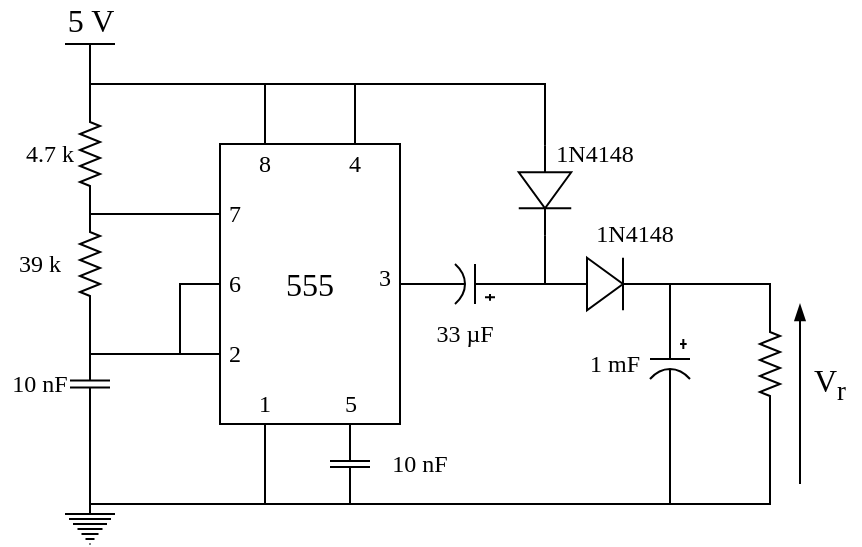 <mxfile version="20.7.4" type="device"><diagram id="w51zfaZmjY4Urim1S8Zd" name="Page-1"><mxGraphModel dx="768" dy="854" grid="1" gridSize="10" guides="1" tooltips="1" connect="1" arrows="1" fold="1" page="1" pageScale="1" pageWidth="827" pageHeight="1169" math="0" shadow="0"><root><mxCell id="0"/><mxCell id="1" parent="0"/><mxCell id="JM39DEe3ExKSo1kenE-E-18" style="edgeStyle=orthogonalEdgeStyle;rounded=0;orthogonalLoop=1;jettySize=auto;html=1;exitX=0;exitY=0.25;exitDx=0;exitDy=0;entryX=1;entryY=0.5;entryDx=0;entryDy=0;entryPerimeter=0;fontFamily=Charter;fontSize=16;endArrow=none;endFill=0;" edge="1" parent="1" source="JM39DEe3ExKSo1kenE-E-1" target="JM39DEe3ExKSo1kenE-E-7"><mxGeometry relative="1" as="geometry"><Array as="points"><mxPoint x="255" y="545"/></Array></mxGeometry></mxCell><mxCell id="JM39DEe3ExKSo1kenE-E-20" style="edgeStyle=orthogonalEdgeStyle;rounded=0;orthogonalLoop=1;jettySize=auto;html=1;exitX=0;exitY=0.75;exitDx=0;exitDy=0;entryX=1;entryY=0.5;entryDx=0;entryDy=0;entryPerimeter=0;fontFamily=Charter;fontSize=16;endArrow=none;endFill=0;" edge="1" parent="1" source="JM39DEe3ExKSo1kenE-E-1" target="JM39DEe3ExKSo1kenE-E-4"><mxGeometry relative="1" as="geometry"/></mxCell><mxCell id="JM39DEe3ExKSo1kenE-E-23" style="edgeStyle=orthogonalEdgeStyle;rounded=0;orthogonalLoop=1;jettySize=auto;html=1;exitX=0.75;exitY=1;exitDx=0;exitDy=0;entryX=0;entryY=0.5;entryDx=0;entryDy=0;entryPerimeter=0;fontFamily=Charter;fontSize=16;endArrow=none;endFill=0;" edge="1" parent="1" source="JM39DEe3ExKSo1kenE-E-1" target="JM39DEe3ExKSo1kenE-E-13"><mxGeometry relative="1" as="geometry"/></mxCell><mxCell id="JM39DEe3ExKSo1kenE-E-25" style="edgeStyle=orthogonalEdgeStyle;rounded=0;orthogonalLoop=1;jettySize=auto;html=1;exitX=0.25;exitY=1;exitDx=0;exitDy=0;entryX=0.5;entryY=0;entryDx=0;entryDy=0;entryPerimeter=0;fontFamily=Charter;fontSize=16;endArrow=none;endFill=0;" edge="1" parent="1" source="JM39DEe3ExKSo1kenE-E-1" target="JM39DEe3ExKSo1kenE-E-17"><mxGeometry relative="1" as="geometry"><Array as="points"><mxPoint x="342" y="690"/></Array></mxGeometry></mxCell><mxCell id="JM39DEe3ExKSo1kenE-E-26" style="edgeStyle=orthogonalEdgeStyle;rounded=0;orthogonalLoop=1;jettySize=auto;html=1;exitX=1;exitY=0.5;exitDx=0;exitDy=0;entryX=1;entryY=0.5;entryDx=0;entryDy=0;entryPerimeter=0;fontFamily=Charter;fontSize=16;endArrow=none;endFill=0;" edge="1" parent="1" source="JM39DEe3ExKSo1kenE-E-1" target="JM39DEe3ExKSo1kenE-E-11"><mxGeometry relative="1" as="geometry"/></mxCell><mxCell id="JM39DEe3ExKSo1kenE-E-42" style="edgeStyle=orthogonalEdgeStyle;rounded=0;orthogonalLoop=1;jettySize=auto;html=1;exitX=0.25;exitY=0;exitDx=0;exitDy=0;entryX=0.5;entryY=0;entryDx=0;entryDy=0;entryPerimeter=0;fontFamily=Charter;fontSize=12;endArrow=none;endFill=0;" edge="1" parent="1" source="JM39DEe3ExKSo1kenE-E-1" target="JM39DEe3ExKSo1kenE-E-16"><mxGeometry relative="1" as="geometry"><Array as="points"><mxPoint x="343" y="480"/></Array></mxGeometry></mxCell><mxCell id="JM39DEe3ExKSo1kenE-E-43" style="edgeStyle=orthogonalEdgeStyle;rounded=0;orthogonalLoop=1;jettySize=auto;html=1;exitX=0.75;exitY=0;exitDx=0;exitDy=0;entryX=0.5;entryY=0;entryDx=0;entryDy=0;entryPerimeter=0;fontFamily=Charter;fontSize=12;endArrow=none;endFill=0;" edge="1" parent="1" source="JM39DEe3ExKSo1kenE-E-1" target="JM39DEe3ExKSo1kenE-E-16"><mxGeometry relative="1" as="geometry"><Array as="points"><mxPoint x="388" y="480"/></Array></mxGeometry></mxCell><mxCell id="JM39DEe3ExKSo1kenE-E-1" value="555" style="rounded=0;whiteSpace=wrap;html=1;fontFamily=Charter;fontSize=16;" vertex="1" parent="1"><mxGeometry x="320" y="510" width="90" height="140" as="geometry"/></mxCell><mxCell id="JM39DEe3ExKSo1kenE-E-4" value="" style="pointerEvents=1;verticalLabelPosition=bottom;shadow=0;dashed=0;align=center;html=1;verticalAlign=top;shape=mxgraph.electrical.resistors.resistor_2;rotation=90;" vertex="1" parent="1"><mxGeometry x="230" y="565" width="50" height="10" as="geometry"/></mxCell><mxCell id="JM39DEe3ExKSo1kenE-E-22" style="edgeStyle=orthogonalEdgeStyle;rounded=0;orthogonalLoop=1;jettySize=auto;html=1;exitX=1;exitY=0.5;exitDx=0;exitDy=0;exitPerimeter=0;entryX=0.5;entryY=0;entryDx=0;entryDy=0;entryPerimeter=0;fontFamily=Charter;fontSize=16;endArrow=none;endFill=0;" edge="1" parent="1" source="JM39DEe3ExKSo1kenE-E-6" target="JM39DEe3ExKSo1kenE-E-17"><mxGeometry relative="1" as="geometry"/></mxCell><mxCell id="JM39DEe3ExKSo1kenE-E-6" value="" style="pointerEvents=1;verticalLabelPosition=bottom;shadow=0;dashed=0;align=center;html=1;verticalAlign=top;shape=mxgraph.electrical.capacitors.capacitor_1;rotation=90;" vertex="1" parent="1"><mxGeometry x="237.5" y="620" width="35" height="20" as="geometry"/></mxCell><mxCell id="JM39DEe3ExKSo1kenE-E-35" style="edgeStyle=orthogonalEdgeStyle;rounded=0;orthogonalLoop=1;jettySize=auto;html=1;exitX=0;exitY=0.5;exitDx=0;exitDy=0;exitPerimeter=0;entryX=0.5;entryY=0;entryDx=0;entryDy=0;entryPerimeter=0;fontFamily=Charter;fontSize=16;endArrow=none;endFill=0;" edge="1" parent="1" source="JM39DEe3ExKSo1kenE-E-7" target="JM39DEe3ExKSo1kenE-E-16"><mxGeometry relative="1" as="geometry"/></mxCell><mxCell id="JM39DEe3ExKSo1kenE-E-7" value="" style="pointerEvents=1;verticalLabelPosition=bottom;shadow=0;dashed=0;align=center;html=1;verticalAlign=top;shape=mxgraph.electrical.resistors.resistor_2;rotation=90;" vertex="1" parent="1"><mxGeometry x="230" y="510" width="50" height="10" as="geometry"/></mxCell><mxCell id="JM39DEe3ExKSo1kenE-E-33" style="edgeStyle=orthogonalEdgeStyle;rounded=0;orthogonalLoop=1;jettySize=auto;html=1;exitX=1;exitY=0.5;exitDx=0;exitDy=0;exitPerimeter=0;entryX=0.5;entryY=0;entryDx=0;entryDy=0;entryPerimeter=0;fontFamily=Charter;fontSize=16;endArrow=none;endFill=0;" edge="1" parent="1" source="JM39DEe3ExKSo1kenE-E-8" target="JM39DEe3ExKSo1kenE-E-17"><mxGeometry relative="1" as="geometry"><Array as="points"><mxPoint x="595" y="690"/></Array></mxGeometry></mxCell><mxCell id="JM39DEe3ExKSo1kenE-E-8" value="" style="pointerEvents=1;verticalLabelPosition=bottom;shadow=0;dashed=0;align=center;html=1;verticalAlign=top;shape=mxgraph.electrical.resistors.resistor_2;rotation=90;" vertex="1" parent="1"><mxGeometry x="570" y="615" width="50" height="10" as="geometry"/></mxCell><mxCell id="JM39DEe3ExKSo1kenE-E-11" value="" style="pointerEvents=1;verticalLabelPosition=bottom;shadow=0;dashed=0;align=center;html=1;verticalAlign=top;shape=mxgraph.electrical.capacitors.capacitor_3;rotation=-180;" vertex="1" parent="1"><mxGeometry x="420" y="570" width="50" height="20" as="geometry"/></mxCell><mxCell id="JM39DEe3ExKSo1kenE-E-32" style="edgeStyle=orthogonalEdgeStyle;rounded=0;orthogonalLoop=1;jettySize=auto;html=1;exitX=1;exitY=0.5;exitDx=0;exitDy=0;exitPerimeter=0;entryX=0.5;entryY=0;entryDx=0;entryDy=0;entryPerimeter=0;fontFamily=Charter;fontSize=16;endArrow=none;endFill=0;" edge="1" parent="1" source="JM39DEe3ExKSo1kenE-E-12" target="JM39DEe3ExKSo1kenE-E-17"><mxGeometry relative="1" as="geometry"><Array as="points"><mxPoint x="545" y="690"/></Array></mxGeometry></mxCell><mxCell id="JM39DEe3ExKSo1kenE-E-12" value="" style="pointerEvents=1;verticalLabelPosition=bottom;shadow=0;dashed=0;align=center;html=1;verticalAlign=top;shape=mxgraph.electrical.capacitors.capacitor_3;rotation=90;" vertex="1" parent="1"><mxGeometry x="520" y="610" width="50" height="20" as="geometry"/></mxCell><mxCell id="JM39DEe3ExKSo1kenE-E-24" style="edgeStyle=orthogonalEdgeStyle;rounded=0;orthogonalLoop=1;jettySize=auto;html=1;exitX=1;exitY=0.5;exitDx=0;exitDy=0;exitPerimeter=0;entryX=0.5;entryY=0;entryDx=0;entryDy=0;entryPerimeter=0;fontFamily=Charter;fontSize=16;endArrow=none;endFill=0;" edge="1" parent="1" source="JM39DEe3ExKSo1kenE-E-13" target="JM39DEe3ExKSo1kenE-E-17"><mxGeometry relative="1" as="geometry"><Array as="points"><mxPoint x="385" y="690"/></Array></mxGeometry></mxCell><mxCell id="JM39DEe3ExKSo1kenE-E-13" value="" style="pointerEvents=1;verticalLabelPosition=bottom;shadow=0;dashed=0;align=center;html=1;verticalAlign=top;shape=mxgraph.electrical.capacitors.capacitor_1;rotation=90;" vertex="1" parent="1"><mxGeometry x="370" y="660" width="30" height="20" as="geometry"/></mxCell><mxCell id="JM39DEe3ExKSo1kenE-E-28" style="edgeStyle=orthogonalEdgeStyle;rounded=0;orthogonalLoop=1;jettySize=auto;html=1;exitX=1;exitY=0.5;exitDx=0;exitDy=0;exitPerimeter=0;entryX=0;entryY=0.5;entryDx=0;entryDy=0;entryPerimeter=0;fontFamily=Charter;fontSize=16;endArrow=none;endFill=0;" edge="1" parent="1" source="JM39DEe3ExKSo1kenE-E-14" target="JM39DEe3ExKSo1kenE-E-11"><mxGeometry relative="1" as="geometry"><Array as="points"><mxPoint x="483" y="580"/></Array></mxGeometry></mxCell><mxCell id="JM39DEe3ExKSo1kenE-E-14" value="" style="pointerEvents=1;verticalLabelPosition=bottom;shadow=0;dashed=0;align=center;html=1;verticalAlign=top;shape=mxgraph.electrical.diodes.diode;fontFamily=Charter;fontSize=16;rotation=90;" vertex="1" parent="1"><mxGeometry x="460" y="520" width="45" height="26.25" as="geometry"/></mxCell><mxCell id="JM39DEe3ExKSo1kenE-E-29" style="edgeStyle=orthogonalEdgeStyle;rounded=0;orthogonalLoop=1;jettySize=auto;html=1;exitX=0;exitY=0.5;exitDx=0;exitDy=0;exitPerimeter=0;fontFamily=Charter;fontSize=16;endArrow=none;endFill=0;" edge="1" parent="1" source="JM39DEe3ExKSo1kenE-E-15"><mxGeometry relative="1" as="geometry"><mxPoint x="470" y="579.889" as="targetPoint"/></mxGeometry></mxCell><mxCell id="JM39DEe3ExKSo1kenE-E-30" style="edgeStyle=orthogonalEdgeStyle;rounded=0;orthogonalLoop=1;jettySize=auto;html=1;exitX=1;exitY=0.5;exitDx=0;exitDy=0;exitPerimeter=0;entryX=0;entryY=0.5;entryDx=0;entryDy=0;entryPerimeter=0;fontFamily=Charter;fontSize=16;endArrow=none;endFill=0;" edge="1" parent="1" source="JM39DEe3ExKSo1kenE-E-15" target="JM39DEe3ExKSo1kenE-E-12"><mxGeometry relative="1" as="geometry"/></mxCell><mxCell id="JM39DEe3ExKSo1kenE-E-31" style="edgeStyle=orthogonalEdgeStyle;rounded=0;orthogonalLoop=1;jettySize=auto;html=1;exitX=1;exitY=0.5;exitDx=0;exitDy=0;exitPerimeter=0;entryX=0;entryY=0.5;entryDx=0;entryDy=0;entryPerimeter=0;fontFamily=Charter;fontSize=16;endArrow=none;endFill=0;" edge="1" parent="1" source="JM39DEe3ExKSo1kenE-E-15" target="JM39DEe3ExKSo1kenE-E-8"><mxGeometry relative="1" as="geometry"><Array as="points"><mxPoint x="595" y="580"/></Array></mxGeometry></mxCell><mxCell id="JM39DEe3ExKSo1kenE-E-15" value="" style="pointerEvents=1;verticalLabelPosition=bottom;shadow=0;dashed=0;align=center;html=1;verticalAlign=top;shape=mxgraph.electrical.diodes.diode;fontFamily=Charter;fontSize=16;rotation=0;" vertex="1" parent="1"><mxGeometry x="490" y="566.88" width="45" height="26.25" as="geometry"/></mxCell><mxCell id="JM39DEe3ExKSo1kenE-E-17" value="" style="pointerEvents=1;verticalLabelPosition=bottom;shadow=0;dashed=0;align=center;html=1;verticalAlign=top;shape=mxgraph.electrical.signal_sources.protective_earth;fontFamily=Charter;fontSize=16;" vertex="1" parent="1"><mxGeometry x="242.5" y="690" width="25" height="20" as="geometry"/></mxCell><mxCell id="JM39DEe3ExKSo1kenE-E-21" style="edgeStyle=orthogonalEdgeStyle;rounded=0;orthogonalLoop=1;jettySize=auto;html=1;exitX=0;exitY=0.5;exitDx=0;exitDy=0;entryX=0;entryY=0.75;entryDx=0;entryDy=0;fontFamily=Charter;fontSize=16;endArrow=none;endFill=0;" edge="1" parent="1" source="JM39DEe3ExKSo1kenE-E-1" target="JM39DEe3ExKSo1kenE-E-1"><mxGeometry relative="1" as="geometry"><Array as="points"><mxPoint x="300" y="580"/><mxPoint x="300" y="615"/></Array></mxGeometry></mxCell><mxCell id="JM39DEe3ExKSo1kenE-E-16" value="5 V" style="verticalLabelPosition=top;verticalAlign=bottom;shape=mxgraph.electrical.signal_sources.vdd;shadow=0;dashed=0;align=center;strokeWidth=1;fontSize=16;html=1;flipV=1;fontFamily=Charter;" vertex="1" parent="1"><mxGeometry x="242.5" y="460" width="25" height="20" as="geometry"/></mxCell><mxCell id="JM39DEe3ExKSo1kenE-E-34" value="" style="edgeStyle=orthogonalEdgeStyle;rounded=0;orthogonalLoop=1;jettySize=auto;html=1;exitX=0;exitY=0.5;exitDx=0;exitDy=0;exitPerimeter=0;entryX=0.5;entryY=0;entryDx=0;entryDy=0;entryPerimeter=0;fontFamily=Charter;fontSize=16;endArrow=none;endFill=0;" edge="1" parent="1" source="JM39DEe3ExKSo1kenE-E-14" target="JM39DEe3ExKSo1kenE-E-16"><mxGeometry relative="1" as="geometry"><mxPoint x="482.5" y="510.625" as="sourcePoint"/><mxPoint x="255" y="490" as="targetPoint"/><Array as="points"><mxPoint x="483" y="480"/><mxPoint x="255" y="480"/></Array></mxGeometry></mxCell><mxCell id="JM39DEe3ExKSo1kenE-E-36" value="1" style="text;html=1;strokeColor=none;fillColor=none;align=center;verticalAlign=middle;whiteSpace=wrap;rounded=0;fontFamily=Charter;fontSize=12;" vertex="1" parent="1"><mxGeometry x="335" y="630" width="15" height="20" as="geometry"/></mxCell><mxCell id="JM39DEe3ExKSo1kenE-E-37" value="5" style="text;html=1;strokeColor=none;fillColor=none;align=center;verticalAlign=middle;whiteSpace=wrap;rounded=0;fontFamily=Charter;fontSize=12;" vertex="1" parent="1"><mxGeometry x="377.5" y="630" width="15" height="20" as="geometry"/></mxCell><mxCell id="JM39DEe3ExKSo1kenE-E-38" value="2" style="text;html=1;strokeColor=none;fillColor=none;align=center;verticalAlign=middle;whiteSpace=wrap;rounded=0;fontFamily=Charter;fontSize=12;" vertex="1" parent="1"><mxGeometry x="320" y="605" width="15" height="20" as="geometry"/></mxCell><mxCell id="JM39DEe3ExKSo1kenE-E-39" value="6" style="text;html=1;strokeColor=none;fillColor=none;align=center;verticalAlign=middle;whiteSpace=wrap;rounded=0;fontFamily=Charter;fontSize=12;" vertex="1" parent="1"><mxGeometry x="320" y="570" width="15" height="20" as="geometry"/></mxCell><mxCell id="JM39DEe3ExKSo1kenE-E-40" value="7" style="text;html=1;strokeColor=none;fillColor=none;align=center;verticalAlign=middle;whiteSpace=wrap;rounded=0;fontFamily=Charter;fontSize=12;" vertex="1" parent="1"><mxGeometry x="320" y="535" width="15" height="20" as="geometry"/></mxCell><mxCell id="JM39DEe3ExKSo1kenE-E-41" value="3" style="text;html=1;strokeColor=none;fillColor=none;align=center;verticalAlign=middle;whiteSpace=wrap;rounded=0;fontFamily=Charter;fontSize=12;" vertex="1" parent="1"><mxGeometry x="395" y="566.88" width="15" height="20" as="geometry"/></mxCell><mxCell id="JM39DEe3ExKSo1kenE-E-44" value="8" style="text;html=1;strokeColor=none;fillColor=none;align=center;verticalAlign=middle;whiteSpace=wrap;rounded=0;fontFamily=Charter;fontSize=12;" vertex="1" parent="1"><mxGeometry x="335" y="510" width="15" height="20" as="geometry"/></mxCell><mxCell id="JM39DEe3ExKSo1kenE-E-45" value="4" style="text;html=1;strokeColor=none;fillColor=none;align=center;verticalAlign=middle;whiteSpace=wrap;rounded=0;fontFamily=Charter;fontSize=12;" vertex="1" parent="1"><mxGeometry x="380" y="510" width="15" height="20" as="geometry"/></mxCell><mxCell id="JM39DEe3ExKSo1kenE-E-46" value="" style="endArrow=blockThin;html=1;rounded=0;fontFamily=Charter;fontSize=12;endFill=1;" edge="1" parent="1"><mxGeometry width="50" height="50" relative="1" as="geometry"><mxPoint x="610" y="680" as="sourcePoint"/><mxPoint x="610" y="590" as="targetPoint"/></mxGeometry></mxCell><mxCell id="JM39DEe3ExKSo1kenE-E-47" value="V&lt;sub&gt;r&lt;/sub&gt;" style="text;html=1;strokeColor=none;fillColor=none;align=center;verticalAlign=middle;whiteSpace=wrap;rounded=0;fontFamily=Charter;fontSize=16;" vertex="1" parent="1"><mxGeometry x="610" y="615" width="30" height="30" as="geometry"/></mxCell><mxCell id="JM39DEe3ExKSo1kenE-E-48" value="4.7 k" style="text;html=1;strokeColor=none;fillColor=none;align=center;verticalAlign=middle;whiteSpace=wrap;rounded=0;fontFamily=Charter;fontSize=12;" vertex="1" parent="1"><mxGeometry x="220" y="500" width="30" height="30" as="geometry"/></mxCell><mxCell id="JM39DEe3ExKSo1kenE-E-49" value="39 k" style="text;html=1;strokeColor=none;fillColor=none;align=center;verticalAlign=middle;whiteSpace=wrap;rounded=0;fontFamily=Charter;fontSize=12;" vertex="1" parent="1"><mxGeometry x="215" y="555" width="30" height="30" as="geometry"/></mxCell><mxCell id="JM39DEe3ExKSo1kenE-E-50" value="10 nF" style="text;html=1;strokeColor=none;fillColor=none;align=center;verticalAlign=middle;whiteSpace=wrap;rounded=0;fontFamily=Charter;fontSize=12;" vertex="1" parent="1"><mxGeometry x="210" y="615" width="40" height="30" as="geometry"/></mxCell><mxCell id="JM39DEe3ExKSo1kenE-E-51" value="33 µF" style="text;html=1;strokeColor=none;fillColor=none;align=center;verticalAlign=middle;whiteSpace=wrap;rounded=0;fontFamily=Charter;fontSize=12;" vertex="1" parent="1"><mxGeometry x="425" y="590" width="35" height="30" as="geometry"/></mxCell><mxCell id="JM39DEe3ExKSo1kenE-E-53" value="1 mF" style="text;html=1;strokeColor=none;fillColor=none;align=center;verticalAlign=middle;whiteSpace=wrap;rounded=0;fontFamily=Charter;fontSize=12;" vertex="1" parent="1"><mxGeometry x="500" y="605" width="35" height="30" as="geometry"/></mxCell><mxCell id="JM39DEe3ExKSo1kenE-E-54" value="1N4148" style="text;html=1;strokeColor=none;fillColor=none;align=center;verticalAlign=middle;whiteSpace=wrap;rounded=0;fontFamily=Charter;fontSize=12;" vertex="1" parent="1"><mxGeometry x="485" y="500" width="45" height="30" as="geometry"/></mxCell><mxCell id="JM39DEe3ExKSo1kenE-E-55" value="1N4148" style="text;html=1;strokeColor=none;fillColor=none;align=center;verticalAlign=middle;whiteSpace=wrap;rounded=0;fontFamily=Charter;fontSize=12;" vertex="1" parent="1"><mxGeometry x="505" y="540" width="45" height="30" as="geometry"/></mxCell><mxCell id="JM39DEe3ExKSo1kenE-E-56" value="10 nF" style="text;html=1;strokeColor=none;fillColor=none;align=center;verticalAlign=middle;whiteSpace=wrap;rounded=0;fontFamily=Charter;fontSize=12;" vertex="1" parent="1"><mxGeometry x="400" y="655" width="40" height="30" as="geometry"/></mxCell></root></mxGraphModel></diagram></mxfile>